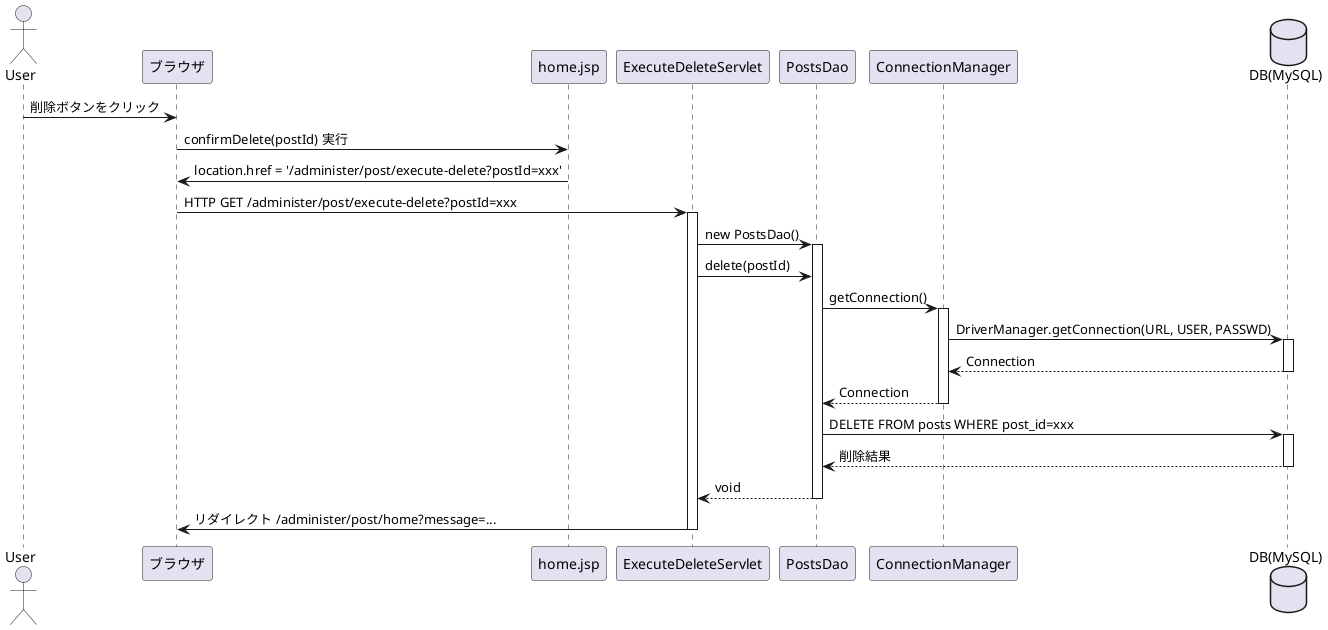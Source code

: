 @startuml administer-post-execute-delete
actor User
participant "ブラウザ" as Browser
participant "home.jsp" as JSP
participant "ExecuteDeleteServlet" as ExecuteDeleteServlet
participant "PostsDao" as Dao
participant "ConnectionManager" as ConnMgr
database "DB(MySQL)" as DB

User -> Browser : 削除ボタンをクリック
Browser -> JSP : confirmDelete(postId) 実行
JSP -> Browser : location.href = '/administer/post/execute-delete?postId=xxx'
Browser -> ExecuteDeleteServlet : HTTP GET /administer/post/execute-delete?postId=xxx
activate ExecuteDeleteServlet
ExecuteDeleteServlet -> Dao : new PostsDao()
activate Dao
ExecuteDeleteServlet -> Dao : delete(postId)
Dao -> ConnMgr : getConnection()
activate ConnMgr
ConnMgr -> DB : DriverManager.getConnection(URL, USER, PASSWD)
activate DB
DB --> ConnMgr : Connection
deactivate DB
ConnMgr --> Dao : Connection
deactivate ConnMgr
Dao -> DB : DELETE FROM posts WHERE post_id=xxx
activate DB
DB --> Dao : 削除結果
deactivate DB
Dao --> ExecuteDeleteServlet : void
deactivate Dao
ExecuteDeleteServlet -> Browser : リダイレクト /administer/post/home?message=...
deactivate ExecuteDeleteServlet
@enduml
